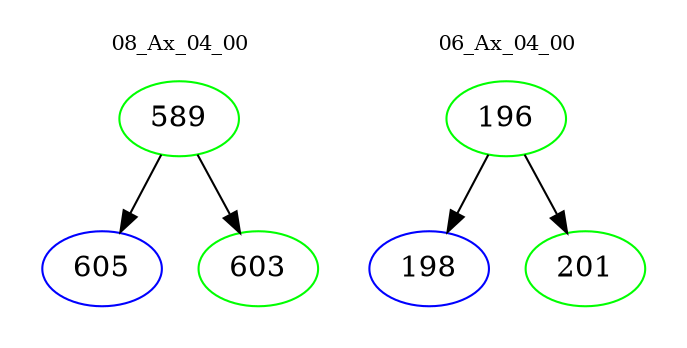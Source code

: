 digraph{
subgraph cluster_0 {
color = white
label = "08_Ax_04_00";
fontsize=10;
T0_589 [label="589", color="green"]
T0_589 -> T0_605 [color="black"]
T0_605 [label="605", color="blue"]
T0_589 -> T0_603 [color="black"]
T0_603 [label="603", color="green"]
}
subgraph cluster_1 {
color = white
label = "06_Ax_04_00";
fontsize=10;
T1_196 [label="196", color="green"]
T1_196 -> T1_198 [color="black"]
T1_198 [label="198", color="blue"]
T1_196 -> T1_201 [color="black"]
T1_201 [label="201", color="green"]
}
}
